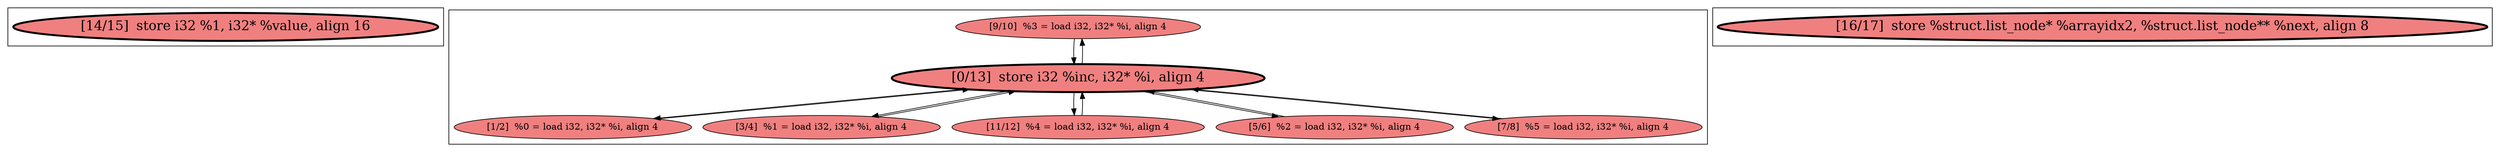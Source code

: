 
digraph G {





subgraph cluster2 {


node347 [penwidth=3.0,fontsize=20,fillcolor=lightcoral,label="[14/15]  store i32 %1, i32* %value, align 16",shape=ellipse,style=filled ]



}

subgraph cluster0 {


node345 [fillcolor=lightcoral,label="[9/10]  %3 = load i32, i32* %i, align 4",shape=ellipse,style=filled ]
node340 [fillcolor=lightcoral,label="[1/2]  %0 = load i32, i32* %i, align 4",shape=ellipse,style=filled ]
node342 [fillcolor=lightcoral,label="[3/4]  %1 = load i32, i32* %i, align 4",shape=ellipse,style=filled ]
node339 [fillcolor=lightcoral,label="[11/12]  %4 = load i32, i32* %i, align 4",shape=ellipse,style=filled ]
node341 [penwidth=3.0,fontsize=20,fillcolor=lightcoral,label="[0/13]  store i32 %inc, i32* %i, align 4",shape=ellipse,style=filled ]
node343 [fillcolor=lightcoral,label="[5/6]  %2 = load i32, i32* %i, align 4",shape=ellipse,style=filled ]
node344 [fillcolor=lightcoral,label="[7/8]  %5 = load i32, i32* %i, align 4",shape=ellipse,style=filled ]

node341->node343 [ ]
node343->node341 [ ]
node339->node341 [ ]
node341->node345 [ ]
node342->node341 [ ]
node344->node341 [ ]
node341->node340 [ ]
node341->node344 [ ]
node341->node342 [ ]
node341->node339 [ ]
node345->node341 [ ]
node340->node341 [ ]


}

subgraph cluster1 {


node346 [penwidth=3.0,fontsize=20,fillcolor=lightcoral,label="[16/17]  store %struct.list_node* %arrayidx2, %struct.list_node** %next, align 8",shape=ellipse,style=filled ]



}

}
